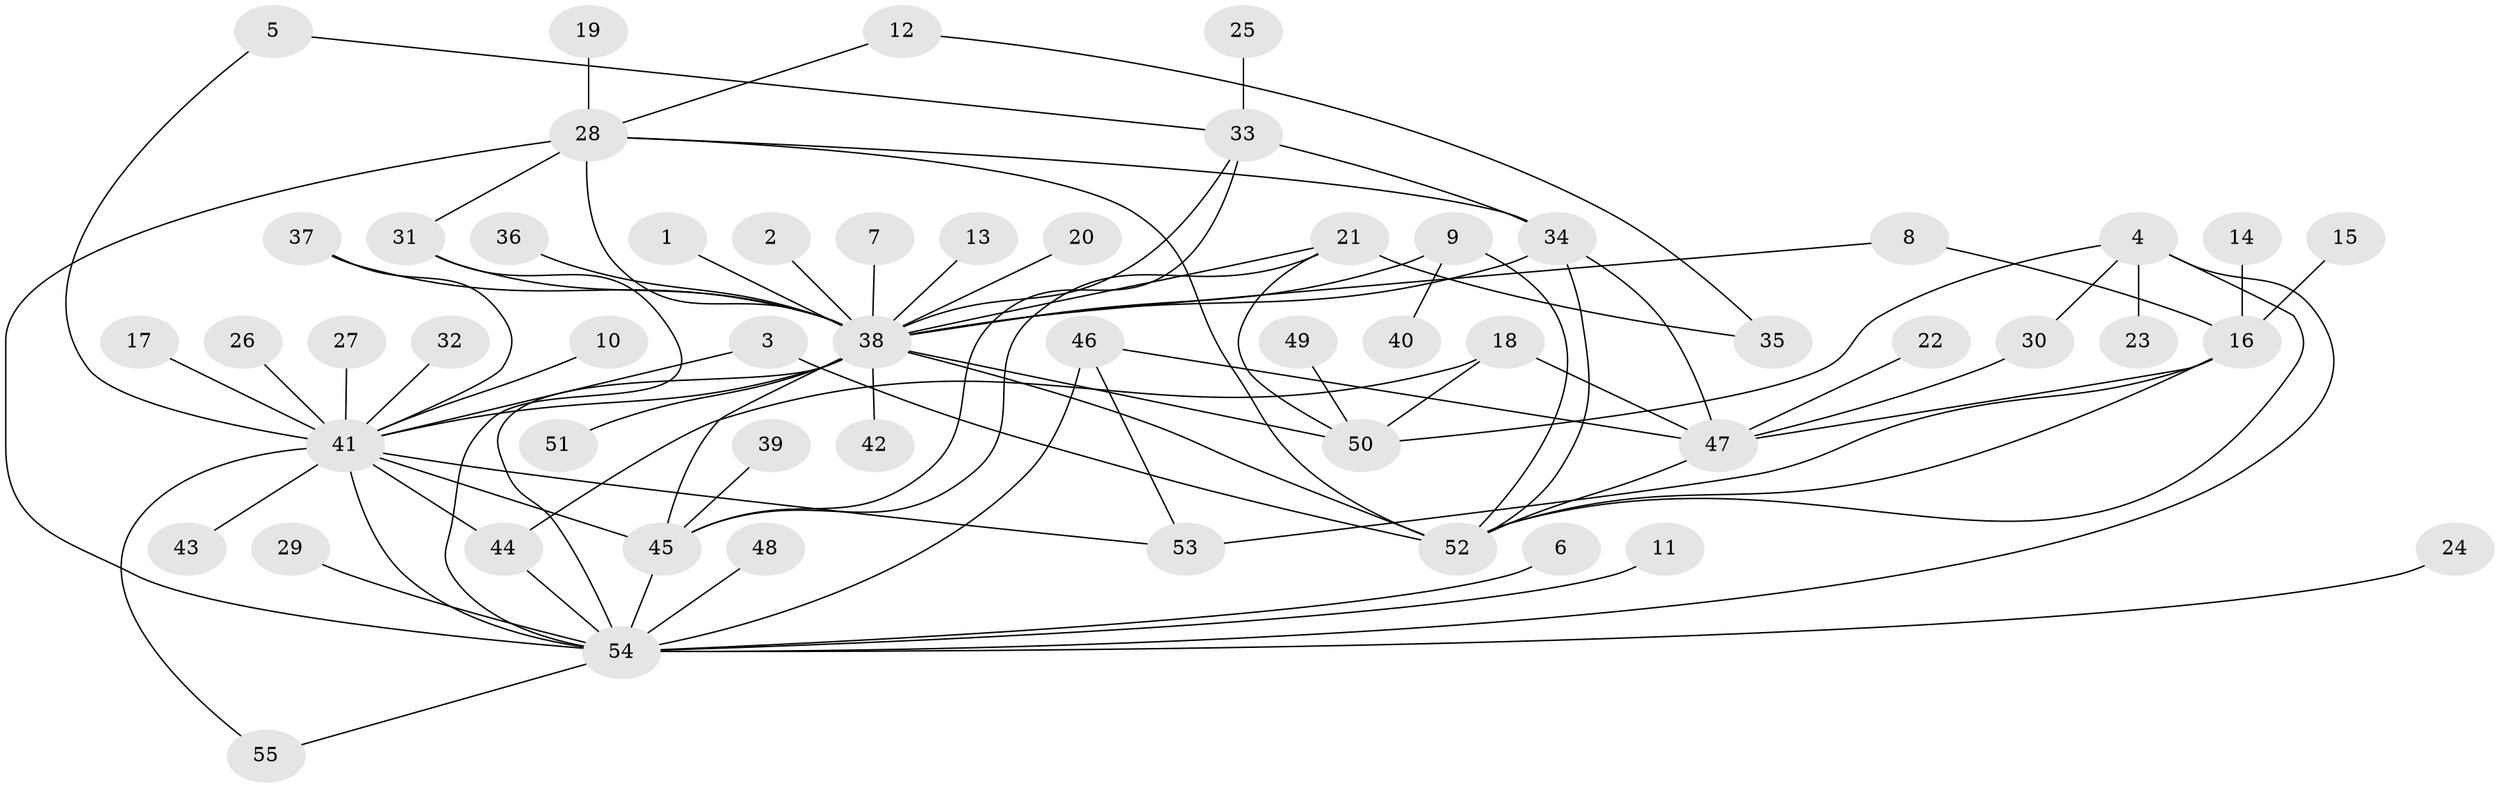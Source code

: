 // original degree distribution, {1: 0.5333333333333333, 24: 0.009523809523809525, 10: 0.01904761904761905, 3: 0.11428571428571428, 2: 0.18095238095238095, 6: 0.01904761904761905, 8: 0.01904761904761905, 5: 0.02857142857142857, 19: 0.009523809523809525, 17: 0.009523809523809525, 4: 0.047619047619047616, 9: 0.009523809523809525}
// Generated by graph-tools (version 1.1) at 2025/01/03/09/25 03:01:56]
// undirected, 55 vertices, 85 edges
graph export_dot {
graph [start="1"]
  node [color=gray90,style=filled];
  1;
  2;
  3;
  4;
  5;
  6;
  7;
  8;
  9;
  10;
  11;
  12;
  13;
  14;
  15;
  16;
  17;
  18;
  19;
  20;
  21;
  22;
  23;
  24;
  25;
  26;
  27;
  28;
  29;
  30;
  31;
  32;
  33;
  34;
  35;
  36;
  37;
  38;
  39;
  40;
  41;
  42;
  43;
  44;
  45;
  46;
  47;
  48;
  49;
  50;
  51;
  52;
  53;
  54;
  55;
  1 -- 38 [weight=1.0];
  2 -- 38 [weight=1.0];
  3 -- 41 [weight=1.0];
  3 -- 52 [weight=1.0];
  4 -- 23 [weight=1.0];
  4 -- 30 [weight=1.0];
  4 -- 50 [weight=1.0];
  4 -- 52 [weight=1.0];
  4 -- 54 [weight=2.0];
  5 -- 33 [weight=1.0];
  5 -- 41 [weight=1.0];
  6 -- 54 [weight=1.0];
  7 -- 38 [weight=1.0];
  8 -- 16 [weight=1.0];
  8 -- 38 [weight=1.0];
  9 -- 38 [weight=1.0];
  9 -- 40 [weight=1.0];
  9 -- 52 [weight=1.0];
  10 -- 41 [weight=1.0];
  11 -- 54 [weight=1.0];
  12 -- 28 [weight=1.0];
  12 -- 35 [weight=1.0];
  13 -- 38 [weight=1.0];
  14 -- 16 [weight=1.0];
  15 -- 16 [weight=1.0];
  16 -- 47 [weight=1.0];
  16 -- 52 [weight=1.0];
  16 -- 53 [weight=1.0];
  17 -- 41 [weight=1.0];
  18 -- 44 [weight=1.0];
  18 -- 47 [weight=1.0];
  18 -- 50 [weight=1.0];
  19 -- 28 [weight=1.0];
  20 -- 38 [weight=1.0];
  21 -- 35 [weight=1.0];
  21 -- 38 [weight=1.0];
  21 -- 45 [weight=1.0];
  21 -- 50 [weight=1.0];
  22 -- 47 [weight=1.0];
  24 -- 54 [weight=1.0];
  25 -- 33 [weight=1.0];
  26 -- 41 [weight=1.0];
  27 -- 41 [weight=1.0];
  28 -- 31 [weight=1.0];
  28 -- 34 [weight=1.0];
  28 -- 38 [weight=1.0];
  28 -- 52 [weight=1.0];
  28 -- 54 [weight=2.0];
  29 -- 54 [weight=1.0];
  30 -- 47 [weight=1.0];
  31 -- 38 [weight=1.0];
  31 -- 54 [weight=1.0];
  32 -- 41 [weight=1.0];
  33 -- 34 [weight=1.0];
  33 -- 38 [weight=1.0];
  33 -- 45 [weight=1.0];
  34 -- 38 [weight=1.0];
  34 -- 47 [weight=1.0];
  34 -- 52 [weight=1.0];
  36 -- 38 [weight=1.0];
  37 -- 38 [weight=1.0];
  37 -- 41 [weight=1.0];
  38 -- 41 [weight=1.0];
  38 -- 42 [weight=1.0];
  38 -- 45 [weight=1.0];
  38 -- 50 [weight=1.0];
  38 -- 51 [weight=1.0];
  38 -- 52 [weight=1.0];
  38 -- 54 [weight=1.0];
  39 -- 45 [weight=1.0];
  41 -- 43 [weight=1.0];
  41 -- 44 [weight=2.0];
  41 -- 45 [weight=1.0];
  41 -- 53 [weight=2.0];
  41 -- 54 [weight=1.0];
  41 -- 55 [weight=1.0];
  44 -- 54 [weight=1.0];
  45 -- 54 [weight=1.0];
  46 -- 47 [weight=1.0];
  46 -- 53 [weight=1.0];
  46 -- 54 [weight=1.0];
  47 -- 52 [weight=1.0];
  48 -- 54 [weight=1.0];
  49 -- 50 [weight=1.0];
  54 -- 55 [weight=1.0];
}
